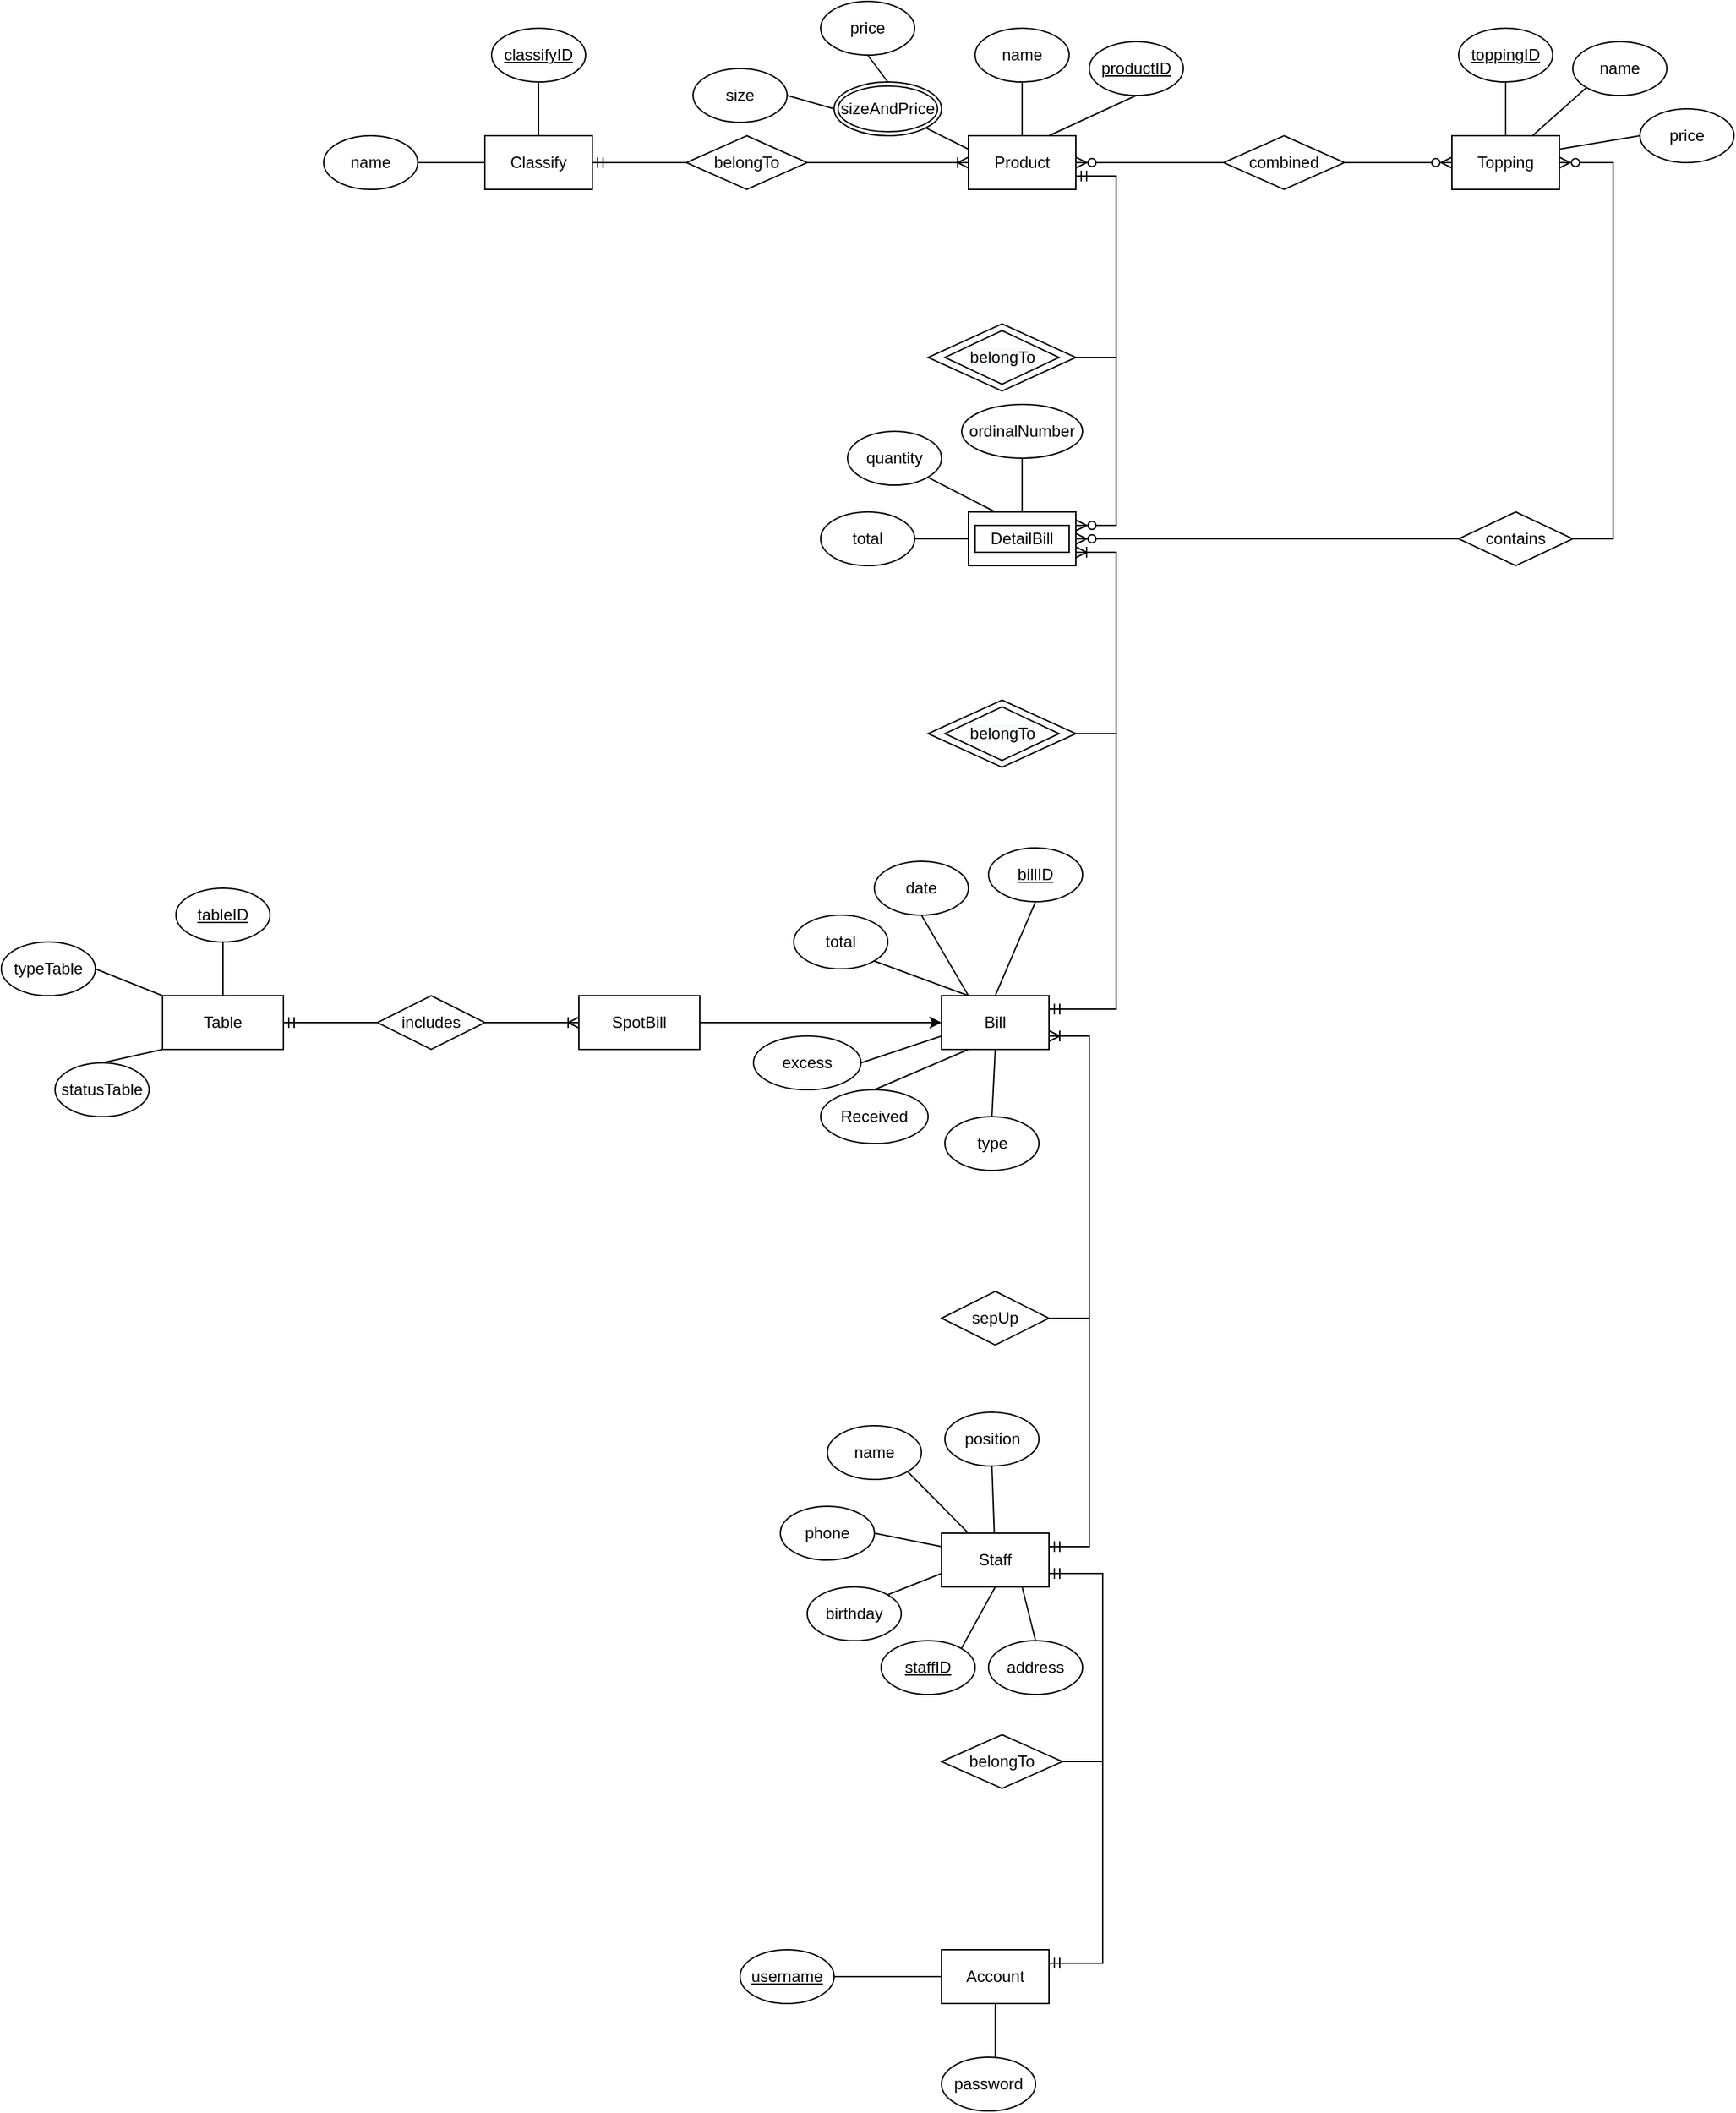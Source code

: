 <mxfile version="16.4.11" type="device"><diagram id="R2lEEEUBdFMjLlhIrx00" name="Page-1"><mxGraphModel dx="1888" dy="1741" grid="1" gridSize="10" guides="1" tooltips="1" connect="1" arrows="1" fold="1" page="1" pageScale="1" pageWidth="850" pageHeight="1100" math="0" shadow="0" extFonts="Permanent Marker^https://fonts.googleapis.com/css?family=Permanent+Marker"><root><mxCell id="0"/><mxCell id="1" parent="0"/><mxCell id="ZbQdIF7mU0XrxGSyRsRm-2" value="Product" style="whiteSpace=wrap;html=1;align=center;" parent="1" vertex="1"><mxGeometry x="360" y="80" width="80" height="40" as="geometry"/></mxCell><mxCell id="ZbQdIF7mU0XrxGSyRsRm-4" value="&lt;u&gt;productID&lt;/u&gt;" style="ellipse;whiteSpace=wrap;html=1;align=center;" parent="1" vertex="1"><mxGeometry x="450" y="10" width="70" height="40" as="geometry"/></mxCell><mxCell id="ZbQdIF7mU0XrxGSyRsRm-5" value="name" style="ellipse;whiteSpace=wrap;html=1;align=center;" parent="1" vertex="1"><mxGeometry x="365" width="70" height="40" as="geometry"/></mxCell><mxCell id="ZbQdIF7mU0XrxGSyRsRm-7" value="sizeAndPrice" style="ellipse;shape=doubleEllipse;margin=3;whiteSpace=wrap;html=1;align=center;" parent="1" vertex="1"><mxGeometry x="260" y="40" width="80" height="40" as="geometry"/></mxCell><mxCell id="ZbQdIF7mU0XrxGSyRsRm-14" value="" style="endArrow=none;html=1;rounded=0;exitX=0.75;exitY=0;exitDx=0;exitDy=0;entryX=0.5;entryY=1;entryDx=0;entryDy=0;" parent="1" source="ZbQdIF7mU0XrxGSyRsRm-2" target="ZbQdIF7mU0XrxGSyRsRm-4" edge="1"><mxGeometry relative="1" as="geometry"><mxPoint x="145" y="80" as="sourcePoint"/><mxPoint x="230" y="40" as="targetPoint"/></mxGeometry></mxCell><mxCell id="ZbQdIF7mU0XrxGSyRsRm-15" value="" style="endArrow=none;html=1;rounded=0;exitX=0.5;exitY=0;exitDx=0;exitDy=0;entryX=0.5;entryY=1;entryDx=0;entryDy=0;" parent="1" source="ZbQdIF7mU0XrxGSyRsRm-2" target="ZbQdIF7mU0XrxGSyRsRm-5" edge="1"><mxGeometry relative="1" as="geometry"><mxPoint x="260" y="100" as="sourcePoint"/><mxPoint x="345" y="60" as="targetPoint"/></mxGeometry></mxCell><mxCell id="ZbQdIF7mU0XrxGSyRsRm-16" value="" style="endArrow=none;html=1;rounded=0;exitX=0;exitY=0.25;exitDx=0;exitDy=0;entryX=1;entryY=1;entryDx=0;entryDy=0;" parent="1" source="ZbQdIF7mU0XrxGSyRsRm-2" target="ZbQdIF7mU0XrxGSyRsRm-7" edge="1"><mxGeometry relative="1" as="geometry"><mxPoint x="270" y="110" as="sourcePoint"/><mxPoint x="320" y="80" as="targetPoint"/></mxGeometry></mxCell><mxCell id="ZbQdIF7mU0XrxGSyRsRm-22" value="Classify" style="whiteSpace=wrap;html=1;align=center;" parent="1" vertex="1"><mxGeometry y="80" width="80" height="40" as="geometry"/></mxCell><mxCell id="ZbQdIF7mU0XrxGSyRsRm-23" value="&lt;u&gt;classifyID&lt;/u&gt;" style="ellipse;whiteSpace=wrap;html=1;align=center;" parent="1" vertex="1"><mxGeometry x="5" width="70" height="40" as="geometry"/></mxCell><mxCell id="ZbQdIF7mU0XrxGSyRsRm-25" value="name" style="ellipse;whiteSpace=wrap;html=1;align=center;" parent="1" vertex="1"><mxGeometry x="-120" y="80" width="70" height="40" as="geometry"/></mxCell><mxCell id="ZbQdIF7mU0XrxGSyRsRm-28" value="belongTo" style="shape=rhombus;perimeter=rhombusPerimeter;whiteSpace=wrap;html=1;align=center;" parent="1" vertex="1"><mxGeometry x="150" y="80" width="90" height="40" as="geometry"/></mxCell><mxCell id="ZbQdIF7mU0XrxGSyRsRm-31" value="" style="edgeStyle=entityRelationEdgeStyle;fontSize=12;html=1;endArrow=ERmandOne;rounded=0;exitX=0;exitY=0.5;exitDx=0;exitDy=0;entryX=1;entryY=0.5;entryDx=0;entryDy=0;" parent="1" source="ZbQdIF7mU0XrxGSyRsRm-28" target="ZbQdIF7mU0XrxGSyRsRm-22" edge="1"><mxGeometry width="100" height="100" relative="1" as="geometry"><mxPoint x="250" y="250" as="sourcePoint"/><mxPoint x="130" y="240" as="targetPoint"/></mxGeometry></mxCell><mxCell id="ZbQdIF7mU0XrxGSyRsRm-33" value="" style="endArrow=none;html=1;rounded=0;exitX=1;exitY=0.5;exitDx=0;exitDy=0;entryX=0;entryY=0.5;entryDx=0;entryDy=0;" parent="1" source="ZbQdIF7mU0XrxGSyRsRm-25" target="ZbQdIF7mU0XrxGSyRsRm-22" edge="1"><mxGeometry relative="1" as="geometry"><mxPoint x="220" y="200" as="sourcePoint"/><mxPoint y="70" as="targetPoint"/></mxGeometry></mxCell><mxCell id="ZbQdIF7mU0XrxGSyRsRm-34" value="" style="endArrow=none;html=1;rounded=0;exitX=0.5;exitY=1;exitDx=0;exitDy=0;entryX=0.5;entryY=0;entryDx=0;entryDy=0;" parent="1" source="ZbQdIF7mU0XrxGSyRsRm-23" target="ZbQdIF7mU0XrxGSyRsRm-22" edge="1"><mxGeometry relative="1" as="geometry"><mxPoint x="-30" y="110" as="sourcePoint"/><mxPoint x="10" y="110" as="targetPoint"/></mxGeometry></mxCell><mxCell id="ZbQdIF7mU0XrxGSyRsRm-35" value="Topping" style="whiteSpace=wrap;html=1;align=center;" parent="1" vertex="1"><mxGeometry x="720" y="80" width="80" height="40" as="geometry"/></mxCell><mxCell id="ZbQdIF7mU0XrxGSyRsRm-40" value="combined" style="shape=rhombus;perimeter=rhombusPerimeter;whiteSpace=wrap;html=1;align=center;" parent="1" vertex="1"><mxGeometry x="550" y="80" width="90" height="40" as="geometry"/></mxCell><mxCell id="ZbQdIF7mU0XrxGSyRsRm-41" value="" style="edgeStyle=entityRelationEdgeStyle;fontSize=12;html=1;endArrow=ERzeroToMany;endFill=1;rounded=0;exitX=0;exitY=0.5;exitDx=0;exitDy=0;entryX=1;entryY=0.5;entryDx=0;entryDy=0;" parent="1" source="ZbQdIF7mU0XrxGSyRsRm-40" target="ZbQdIF7mU0XrxGSyRsRm-2" edge="1"><mxGeometry width="100" height="100" relative="1" as="geometry"><mxPoint x="250" y="110" as="sourcePoint"/><mxPoint x="370" y="110" as="targetPoint"/></mxGeometry></mxCell><mxCell id="ZbQdIF7mU0XrxGSyRsRm-42" value="" style="edgeStyle=entityRelationEdgeStyle;fontSize=12;html=1;endArrow=ERzeroToMany;endFill=1;rounded=0;exitX=1;exitY=0.5;exitDx=0;exitDy=0;entryX=0;entryY=0.5;entryDx=0;entryDy=0;" parent="1" source="ZbQdIF7mU0XrxGSyRsRm-40" target="ZbQdIF7mU0XrxGSyRsRm-35" edge="1"><mxGeometry width="100" height="100" relative="1" as="geometry"><mxPoint x="260" y="120" as="sourcePoint"/><mxPoint x="380" y="120" as="targetPoint"/></mxGeometry></mxCell><mxCell id="ZbQdIF7mU0XrxGSyRsRm-43" value="&lt;u&gt;toppingID&lt;/u&gt;" style="ellipse;whiteSpace=wrap;html=1;align=center;" parent="1" vertex="1"><mxGeometry x="725" width="70" height="40" as="geometry"/></mxCell><mxCell id="ZbQdIF7mU0XrxGSyRsRm-44" value="name" style="ellipse;whiteSpace=wrap;html=1;align=center;" parent="1" vertex="1"><mxGeometry x="810" y="10" width="70" height="40" as="geometry"/></mxCell><mxCell id="ZbQdIF7mU0XrxGSyRsRm-45" value="price" style="ellipse;whiteSpace=wrap;html=1;align=center;" parent="1" vertex="1"><mxGeometry x="860" y="60" width="70" height="40" as="geometry"/></mxCell><mxCell id="ZbQdIF7mU0XrxGSyRsRm-48" value="" style="endArrow=none;html=1;rounded=0;exitX=0.5;exitY=1;exitDx=0;exitDy=0;entryX=0.5;entryY=0;entryDx=0;entryDy=0;" parent="1" source="ZbQdIF7mU0XrxGSyRsRm-43" target="ZbQdIF7mU0XrxGSyRsRm-35" edge="1"><mxGeometry relative="1" as="geometry"><mxPoint x="-20.569" y="64.322" as="sourcePoint"/><mxPoint x="10" y="90" as="targetPoint"/></mxGeometry></mxCell><mxCell id="ZbQdIF7mU0XrxGSyRsRm-49" value="" style="endArrow=none;html=1;rounded=0;exitX=0;exitY=1;exitDx=0;exitDy=0;entryX=0.75;entryY=0;entryDx=0;entryDy=0;" parent="1" source="ZbQdIF7mU0XrxGSyRsRm-44" target="ZbQdIF7mU0XrxGSyRsRm-35" edge="1"><mxGeometry relative="1" as="geometry"><mxPoint x="770" y="50" as="sourcePoint"/><mxPoint x="770" y="90" as="targetPoint"/></mxGeometry></mxCell><mxCell id="ZbQdIF7mU0XrxGSyRsRm-50" value="" style="endArrow=none;html=1;rounded=0;exitX=0;exitY=0.5;exitDx=0;exitDy=0;entryX=1;entryY=0.25;entryDx=0;entryDy=0;" parent="1" source="ZbQdIF7mU0XrxGSyRsRm-45" target="ZbQdIF7mU0XrxGSyRsRm-35" edge="1"><mxGeometry relative="1" as="geometry"><mxPoint x="780" y="60" as="sourcePoint"/><mxPoint x="780" y="100" as="targetPoint"/></mxGeometry></mxCell><mxCell id="ZbQdIF7mU0XrxGSyRsRm-53" value="" style="whiteSpace=wrap;html=1;align=center;" parent="1" vertex="1"><mxGeometry x="360" y="360" width="80" height="40" as="geometry"/></mxCell><mxCell id="ZbQdIF7mU0XrxGSyRsRm-62" value="" style="edgeStyle=entityRelationEdgeStyle;fontSize=12;html=1;endArrow=ERmandOne;rounded=0;exitX=1;exitY=0.5;exitDx=0;exitDy=0;entryX=1;entryY=0.75;entryDx=0;entryDy=0;" parent="1" source="pHHCfDDqwpIicBsVPzq1-52" target="ZbQdIF7mU0XrxGSyRsRm-2" edge="1"><mxGeometry width="100" height="100" relative="1" as="geometry"><mxPoint x="440" y="240" as="sourcePoint"/><mxPoint x="450" y="110" as="targetPoint"/></mxGeometry></mxCell><mxCell id="ZbQdIF7mU0XrxGSyRsRm-65" value="" style="edgeStyle=entityRelationEdgeStyle;fontSize=12;html=1;endArrow=ERzeroToMany;endFill=1;rounded=0;entryX=1;entryY=0.25;entryDx=0;entryDy=0;exitX=1;exitY=0.5;exitDx=0;exitDy=0;" parent="1" source="pHHCfDDqwpIicBsVPzq1-52" target="ZbQdIF7mU0XrxGSyRsRm-53" edge="1"><mxGeometry width="100" height="100" relative="1" as="geometry"><mxPoint x="440" y="240" as="sourcePoint"/><mxPoint x="440" y="290" as="targetPoint"/></mxGeometry></mxCell><mxCell id="ZbQdIF7mU0XrxGSyRsRm-66" value="" style="shape=rhombus;perimeter=rhombusPerimeter;whiteSpace=wrap;html=1;align=center;" parent="1" vertex="1"><mxGeometry x="330" y="500" width="110" height="50" as="geometry"/></mxCell><mxCell id="ZbQdIF7mU0XrxGSyRsRm-69" value="" style="edgeStyle=entityRelationEdgeStyle;fontSize=12;html=1;endArrow=ERoneToMany;rounded=0;entryX=1;entryY=0.75;entryDx=0;entryDy=0;exitX=1;exitY=0.5;exitDx=0;exitDy=0;" parent="1" source="ZbQdIF7mU0XrxGSyRsRm-66" target="ZbQdIF7mU0XrxGSyRsRm-53" edge="1"><mxGeometry width="100" height="100" relative="1" as="geometry"><mxPoint x="440" y="520" as="sourcePoint"/><mxPoint x="440" y="410" as="targetPoint"/></mxGeometry></mxCell><mxCell id="ZbQdIF7mU0XrxGSyRsRm-74" value="contains" style="shape=rhombus;perimeter=rhombusPerimeter;whiteSpace=wrap;html=1;align=center;" parent="1" vertex="1"><mxGeometry x="725" y="360" width="85" height="40" as="geometry"/></mxCell><mxCell id="ZbQdIF7mU0XrxGSyRsRm-76" value="" style="edgeStyle=entityRelationEdgeStyle;fontSize=12;html=1;endArrow=ERzeroToMany;endFill=1;rounded=0;entryX=1;entryY=0.5;entryDx=0;entryDy=0;exitX=0;exitY=0.5;exitDx=0;exitDy=0;" parent="1" source="ZbQdIF7mU0XrxGSyRsRm-74" target="ZbQdIF7mU0XrxGSyRsRm-53" edge="1"><mxGeometry width="100" height="100" relative="1" as="geometry"><mxPoint x="340" y="390" as="sourcePoint"/><mxPoint x="440" y="290" as="targetPoint"/></mxGeometry></mxCell><mxCell id="ZbQdIF7mU0XrxGSyRsRm-77" value="" style="edgeStyle=entityRelationEdgeStyle;fontSize=12;html=1;endArrow=ERzeroToMany;endFill=1;rounded=0;entryX=1;entryY=0.5;entryDx=0;entryDy=0;" parent="1" target="ZbQdIF7mU0XrxGSyRsRm-35" edge="1"><mxGeometry width="100" height="100" relative="1" as="geometry"><mxPoint x="810" y="380" as="sourcePoint"/><mxPoint x="710" y="120" as="targetPoint"/></mxGeometry></mxCell><mxCell id="ZbQdIF7mU0XrxGSyRsRm-79" value="Bill" style="whiteSpace=wrap;html=1;align=center;verticalAlign=middle;" parent="1" vertex="1"><mxGeometry x="340" y="720" width="80" height="40" as="geometry"/></mxCell><mxCell id="ciPqJdwNinJ6zDQRf3ck-5" value="SpotBill" style="whiteSpace=wrap;html=1;align=center;" parent="1" vertex="1"><mxGeometry x="70" y="720" width="90" height="40" as="geometry"/></mxCell><mxCell id="ciPqJdwNinJ6zDQRf3ck-34" value="Staff" style="whiteSpace=wrap;html=1;align=center;" parent="1" vertex="1"><mxGeometry x="340" y="1120" width="80" height="40" as="geometry"/></mxCell><mxCell id="ciPqJdwNinJ6zDQRf3ck-39" value="Account" style="whiteSpace=wrap;html=1;align=center;" parent="1" vertex="1"><mxGeometry x="340" y="1430" width="80" height="40" as="geometry"/></mxCell><mxCell id="ciPqJdwNinJ6zDQRf3ck-59" value="ordinalNumber" style="ellipse;whiteSpace=wrap;html=1;align=center;" parent="1" vertex="1"><mxGeometry x="355" y="280" width="90" height="40" as="geometry"/></mxCell><mxCell id="ciPqJdwNinJ6zDQRf3ck-61" value="quantity" style="ellipse;whiteSpace=wrap;html=1;align=center;" parent="1" vertex="1"><mxGeometry x="270" y="300" width="70" height="40" as="geometry"/></mxCell><mxCell id="ciPqJdwNinJ6zDQRf3ck-62" value="total" style="ellipse;whiteSpace=wrap;html=1;align=center;" parent="1" vertex="1"><mxGeometry x="250" y="360" width="70" height="40" as="geometry"/></mxCell><mxCell id="ciPqJdwNinJ6zDQRf3ck-63" value="" style="endArrow=none;html=1;rounded=0;exitX=0.5;exitY=1;exitDx=0;exitDy=0;entryX=0.5;entryY=0;entryDx=0;entryDy=0;" parent="1" source="ciPqJdwNinJ6zDQRf3ck-59" target="ZbQdIF7mU0XrxGSyRsRm-53" edge="1"><mxGeometry relative="1" as="geometry"><mxPoint x="340" y="390" as="sourcePoint"/><mxPoint x="500" y="390" as="targetPoint"/></mxGeometry></mxCell><mxCell id="ciPqJdwNinJ6zDQRf3ck-65" value="" style="endArrow=none;html=1;rounded=0;exitX=1;exitY=1;exitDx=0;exitDy=0;entryX=0.25;entryY=0;entryDx=0;entryDy=0;" parent="1" source="ciPqJdwNinJ6zDQRf3ck-61" target="ZbQdIF7mU0XrxGSyRsRm-53" edge="1"><mxGeometry relative="1" as="geometry"><mxPoint x="410" y="330" as="sourcePoint"/><mxPoint x="410" y="370" as="targetPoint"/></mxGeometry></mxCell><mxCell id="ciPqJdwNinJ6zDQRf3ck-66" value="" style="endArrow=none;html=1;rounded=0;exitX=1;exitY=0.5;exitDx=0;exitDy=0;entryX=0;entryY=0.5;entryDx=0;entryDy=0;" parent="1" source="ciPqJdwNinJ6zDQRf3ck-62" target="ZbQdIF7mU0XrxGSyRsRm-53" edge="1"><mxGeometry relative="1" as="geometry"><mxPoint x="420" y="340" as="sourcePoint"/><mxPoint x="420" y="380" as="targetPoint"/></mxGeometry></mxCell><mxCell id="ciPqJdwNinJ6zDQRf3ck-72" value="date" style="ellipse;whiteSpace=wrap;html=1;align=center;verticalAlign=middle;" parent="1" vertex="1"><mxGeometry x="290" y="620" width="70" height="40" as="geometry"/></mxCell><mxCell id="ciPqJdwNinJ6zDQRf3ck-75" value="Received" style="ellipse;whiteSpace=wrap;html=1;align=center;verticalAlign=middle;" parent="1" vertex="1"><mxGeometry x="250" y="790" width="80" height="40" as="geometry"/></mxCell><mxCell id="ciPqJdwNinJ6zDQRf3ck-106" value="" style="endArrow=none;html=1;rounded=0;exitX=0.5;exitY=1;exitDx=0;exitDy=0;entryX=0.25;entryY=0;entryDx=0;entryDy=0;verticalAlign=middle;" parent="1" source="ciPqJdwNinJ6zDQRf3ck-72" target="ZbQdIF7mU0XrxGSyRsRm-79" edge="1"><mxGeometry relative="1" as="geometry"><mxPoint x="-580.251" y="600.002" as="sourcePoint"/><mxPoint x="-520" y="660" as="targetPoint"/></mxGeometry></mxCell><mxCell id="ciPqJdwNinJ6zDQRf3ck-111" value="" style="endArrow=none;html=1;rounded=0;entryX=0.5;entryY=0;entryDx=0;entryDy=0;verticalAlign=middle;exitX=0.25;exitY=1;exitDx=0;exitDy=0;" parent="1" source="ZbQdIF7mU0XrxGSyRsRm-79" target="ciPqJdwNinJ6zDQRf3ck-75" edge="1"><mxGeometry relative="1" as="geometry"><mxPoint x="390" y="900" as="sourcePoint"/><mxPoint x="430" y="910" as="targetPoint"/></mxGeometry></mxCell><mxCell id="ciPqJdwNinJ6zDQRf3ck-146" value="&lt;u&gt;username&lt;/u&gt;" style="ellipse;whiteSpace=wrap;html=1;align=center;" parent="1" vertex="1"><mxGeometry x="190" y="1430" width="70" height="40" as="geometry"/></mxCell><mxCell id="ciPqJdwNinJ6zDQRf3ck-147" value="password" style="ellipse;whiteSpace=wrap;html=1;align=center;" parent="1" vertex="1"><mxGeometry x="340" y="1510" width="70" height="40" as="geometry"/></mxCell><mxCell id="ciPqJdwNinJ6zDQRf3ck-148" value="" style="endArrow=none;html=1;rounded=0;entryX=1;entryY=0.5;entryDx=0;entryDy=0;exitX=0;exitY=0.5;exitDx=0;exitDy=0;" parent="1" source="ciPqJdwNinJ6zDQRf3ck-39" target="ciPqJdwNinJ6zDQRf3ck-146" edge="1"><mxGeometry relative="1" as="geometry"><mxPoint x="140" y="1300" as="sourcePoint"/><mxPoint x="300" y="1300" as="targetPoint"/></mxGeometry></mxCell><mxCell id="ciPqJdwNinJ6zDQRf3ck-149" value="" style="endArrow=none;html=1;rounded=0;exitX=0.5;exitY=1;exitDx=0;exitDy=0;" parent="1" source="ciPqJdwNinJ6zDQRf3ck-39" edge="1"><mxGeometry relative="1" as="geometry"><mxPoint x="500" y="1360" as="sourcePoint"/><mxPoint x="380" y="1510" as="targetPoint"/></mxGeometry></mxCell><mxCell id="ciPqJdwNinJ6zDQRf3ck-212" value="sepUp" style="shape=rhombus;perimeter=rhombusPerimeter;whiteSpace=wrap;html=1;align=center;" parent="1" vertex="1"><mxGeometry x="340" y="940" width="80" height="40" as="geometry"/></mxCell><mxCell id="ciPqJdwNinJ6zDQRf3ck-213" value="" style="edgeStyle=entityRelationEdgeStyle;fontSize=12;html=1;endArrow=ERmandOne;rounded=0;entryX=1;entryY=0.25;entryDx=0;entryDy=0;" parent="1" target="ciPqJdwNinJ6zDQRf3ck-34" edge="1"><mxGeometry width="100" height="100" relative="1" as="geometry"><mxPoint x="420" y="960" as="sourcePoint"/><mxPoint x="590" y="790" as="targetPoint"/></mxGeometry></mxCell><mxCell id="ciPqJdwNinJ6zDQRf3ck-238" value="belongTo" style="shape=rhombus;perimeter=rhombusPerimeter;whiteSpace=wrap;html=1;align=center;" parent="1" vertex="1"><mxGeometry x="340" y="1270" width="90" height="40" as="geometry"/></mxCell><mxCell id="ciPqJdwNinJ6zDQRf3ck-241" value="" style="edgeStyle=entityRelationEdgeStyle;fontSize=12;html=1;endArrow=ERmandOne;rounded=0;entryX=1;entryY=0.75;entryDx=0;entryDy=0;" parent="1" target="ciPqJdwNinJ6zDQRf3ck-34" edge="1"><mxGeometry width="100" height="100" relative="1" as="geometry"><mxPoint x="430" y="1290" as="sourcePoint"/><mxPoint x="430" y="590" as="targetPoint"/></mxGeometry></mxCell><mxCell id="ciPqJdwNinJ6zDQRf3ck-243" value="" style="edgeStyle=entityRelationEdgeStyle;fontSize=12;html=1;endArrow=ERmandOne;rounded=0;entryX=1;entryY=0.25;entryDx=0;entryDy=0;" parent="1" target="ciPqJdwNinJ6zDQRf3ck-39" edge="1"><mxGeometry width="100" height="100" relative="1" as="geometry"><mxPoint x="430" y="1290" as="sourcePoint"/><mxPoint x="440" y="600" as="targetPoint"/></mxGeometry></mxCell><mxCell id="-OtiWNJrZt8Lr3tXhKue-3" value="size" style="ellipse;whiteSpace=wrap;html=1;align=center;" parent="1" vertex="1"><mxGeometry x="155" y="30" width="70" height="40" as="geometry"/></mxCell><mxCell id="-OtiWNJrZt8Lr3tXhKue-4" value="price" style="ellipse;whiteSpace=wrap;html=1;align=center;" parent="1" vertex="1"><mxGeometry x="250" y="-20" width="70" height="40" as="geometry"/></mxCell><mxCell id="-OtiWNJrZt8Lr3tXhKue-5" value="" style="endArrow=none;html=1;rounded=0;exitX=0.5;exitY=1;exitDx=0;exitDy=0;entryX=0.5;entryY=0;entryDx=0;entryDy=0;" parent="1" source="-OtiWNJrZt8Lr3tXhKue-4" target="ZbQdIF7mU0XrxGSyRsRm-7" edge="1"><mxGeometry relative="1" as="geometry"><mxPoint x="50" y="50" as="sourcePoint"/><mxPoint x="50" y="90" as="targetPoint"/></mxGeometry></mxCell><mxCell id="-OtiWNJrZt8Lr3tXhKue-6" value="" style="endArrow=none;html=1;rounded=0;exitX=1;exitY=0.5;exitDx=0;exitDy=0;entryX=0;entryY=0.5;entryDx=0;entryDy=0;" parent="1" source="-OtiWNJrZt8Lr3tXhKue-3" target="ZbQdIF7mU0XrxGSyRsRm-7" edge="1"><mxGeometry relative="1" as="geometry"><mxPoint x="60" y="60" as="sourcePoint"/><mxPoint x="60" y="100" as="targetPoint"/></mxGeometry></mxCell><mxCell id="-OtiWNJrZt8Lr3tXhKue-7" value="position" style="ellipse;whiteSpace=wrap;html=1;align=center;verticalAlign=middle;" parent="1" vertex="1"><mxGeometry x="342.5" y="1030" width="70" height="40" as="geometry"/></mxCell><mxCell id="-OtiWNJrZt8Lr3tXhKue-8" value="" style="endArrow=none;html=1;rounded=0;exitX=0.5;exitY=1;exitDx=0;exitDy=0;verticalAlign=middle;" parent="1" source="-OtiWNJrZt8Lr3tXhKue-7" target="ciPqJdwNinJ6zDQRf3ck-34" edge="1"><mxGeometry relative="1" as="geometry"><mxPoint x="390" y="840" as="sourcePoint"/><mxPoint x="390" y="880" as="targetPoint"/></mxGeometry></mxCell><mxCell id="pHHCfDDqwpIicBsVPzq1-1" value="&lt;u&gt;billID&lt;/u&gt;" style="ellipse;whiteSpace=wrap;html=1;align=center;verticalAlign=middle;" parent="1" vertex="1"><mxGeometry x="375" y="610" width="70" height="40" as="geometry"/></mxCell><mxCell id="pHHCfDDqwpIicBsVPzq1-3" value="" style="edgeStyle=entityRelationEdgeStyle;fontSize=12;html=1;endArrow=ERmandOne;rounded=0;entryX=1;entryY=0.25;entryDx=0;entryDy=0;entryPerimeter=0;" parent="1" target="ZbQdIF7mU0XrxGSyRsRm-79" edge="1"><mxGeometry width="100" height="100" relative="1" as="geometry"><mxPoint x="440" y="525" as="sourcePoint"/><mxPoint x="560" y="450" as="targetPoint"/></mxGeometry></mxCell><mxCell id="pHHCfDDqwpIicBsVPzq1-4" value="" style="endArrow=none;html=1;rounded=0;exitX=0.5;exitY=1;exitDx=0;exitDy=0;entryX=0.5;entryY=0;entryDx=0;entryDy=0;" parent="1" source="pHHCfDDqwpIicBsVPzq1-1" target="ZbQdIF7mU0XrxGSyRsRm-79" edge="1"><mxGeometry relative="1" as="geometry"><mxPoint x="430" y="500" as="sourcePoint"/><mxPoint x="590" y="500" as="targetPoint"/></mxGeometry></mxCell><mxCell id="pHHCfDDqwpIicBsVPzq1-6" value="type" style="ellipse;whiteSpace=wrap;html=1;align=center;verticalAlign=middle;" parent="1" vertex="1"><mxGeometry x="342.5" y="810" width="70" height="40" as="geometry"/></mxCell><mxCell id="pHHCfDDqwpIicBsVPzq1-7" value="" style="endArrow=none;html=1;rounded=0;entryX=0.5;entryY=0;entryDx=0;entryDy=0;exitX=0.5;exitY=1;exitDx=0;exitDy=0;" parent="1" source="ZbQdIF7mU0XrxGSyRsRm-79" target="pHHCfDDqwpIicBsVPzq1-6" edge="1"><mxGeometry relative="1" as="geometry"><mxPoint x="440" y="750" as="sourcePoint"/><mxPoint x="450" y="660" as="targetPoint"/></mxGeometry></mxCell><mxCell id="pHHCfDDqwpIicBsVPzq1-8" value="total" style="ellipse;whiteSpace=wrap;html=1;align=center;verticalAlign=middle;" parent="1" vertex="1"><mxGeometry x="230" y="660" width="70" height="40" as="geometry"/></mxCell><mxCell id="pHHCfDDqwpIicBsVPzq1-9" value="" style="endArrow=none;html=1;rounded=0;exitX=1;exitY=1;exitDx=0;exitDy=0;entryX=0.25;entryY=0;entryDx=0;entryDy=0;" parent="1" source="pHHCfDDqwpIicBsVPzq1-8" target="ZbQdIF7mU0XrxGSyRsRm-79" edge="1"><mxGeometry relative="1" as="geometry"><mxPoint x="290" y="660" as="sourcePoint"/><mxPoint x="450" y="660" as="targetPoint"/></mxGeometry></mxCell><mxCell id="pHHCfDDqwpIicBsVPzq1-11" value="" style="endArrow=classic;html=1;rounded=0;exitX=1;exitY=0.5;exitDx=0;exitDy=0;entryX=0;entryY=0.5;entryDx=0;entryDy=0;" parent="1" source="ciPqJdwNinJ6zDQRf3ck-5" target="ZbQdIF7mU0XrxGSyRsRm-79" edge="1"><mxGeometry width="50" height="50" relative="1" as="geometry"><mxPoint x="340" y="810" as="sourcePoint"/><mxPoint x="390" y="760" as="targetPoint"/></mxGeometry></mxCell><mxCell id="pHHCfDDqwpIicBsVPzq1-12" value="" style="edgeStyle=entityRelationEdgeStyle;fontSize=12;html=1;endArrow=ERoneToMany;rounded=0;entryX=1;entryY=0.75;entryDx=0;entryDy=0;" parent="1" target="ZbQdIF7mU0XrxGSyRsRm-79" edge="1"><mxGeometry width="100" height="100" relative="1" as="geometry"><mxPoint x="420" y="960" as="sourcePoint"/><mxPoint x="490" y="790" as="targetPoint"/></mxGeometry></mxCell><mxCell id="pHHCfDDqwpIicBsVPzq1-32" value="name" style="ellipse;whiteSpace=wrap;html=1;align=center;verticalAlign=middle;" parent="1" vertex="1"><mxGeometry x="255" y="1040" width="70" height="40" as="geometry"/></mxCell><mxCell id="pHHCfDDqwpIicBsVPzq1-35" value="birthday" style="ellipse;whiteSpace=wrap;html=1;align=center;verticalAlign=middle;" parent="1" vertex="1"><mxGeometry x="240" y="1160" width="70" height="40" as="geometry"/></mxCell><mxCell id="pHHCfDDqwpIicBsVPzq1-36" value="address" style="ellipse;whiteSpace=wrap;html=1;align=center;verticalAlign=middle;" parent="1" vertex="1"><mxGeometry x="375" y="1200" width="70" height="40" as="geometry"/></mxCell><mxCell id="pHHCfDDqwpIicBsVPzq1-37" value="phone" style="ellipse;whiteSpace=wrap;html=1;align=center;verticalAlign=middle;" parent="1" vertex="1"><mxGeometry x="220" y="1100" width="70" height="40" as="geometry"/></mxCell><mxCell id="pHHCfDDqwpIicBsVPzq1-38" value="&lt;u&gt;staffID&lt;/u&gt;" style="ellipse;whiteSpace=wrap;html=1;align=center;verticalAlign=middle;" parent="1" vertex="1"><mxGeometry x="295" y="1200" width="70" height="40" as="geometry"/></mxCell><mxCell id="pHHCfDDqwpIicBsVPzq1-39" value="" style="endArrow=none;html=1;rounded=0;exitX=1;exitY=1;exitDx=0;exitDy=0;entryX=0.25;entryY=0;entryDx=0;entryDy=0;" parent="1" source="pHHCfDDqwpIicBsVPzq1-32" target="ciPqJdwNinJ6zDQRf3ck-34" edge="1"><mxGeometry relative="1" as="geometry"><mxPoint x="290" y="1160" as="sourcePoint"/><mxPoint x="340" y="1130" as="targetPoint"/></mxGeometry></mxCell><mxCell id="pHHCfDDqwpIicBsVPzq1-41" value="" style="endArrow=none;html=1;rounded=0;exitX=1;exitY=0;exitDx=0;exitDy=0;entryX=0;entryY=0.75;entryDx=0;entryDy=0;" parent="1" source="pHHCfDDqwpIicBsVPzq1-35" target="ciPqJdwNinJ6zDQRf3ck-34" edge="1"><mxGeometry relative="1" as="geometry"><mxPoint x="305" y="1190" as="sourcePoint"/><mxPoint x="350" y="1160" as="targetPoint"/></mxGeometry></mxCell><mxCell id="pHHCfDDqwpIicBsVPzq1-42" value="" style="endArrow=none;html=1;rounded=0;exitX=0.5;exitY=0;exitDx=0;exitDy=0;entryX=0.75;entryY=1;entryDx=0;entryDy=0;" parent="1" source="pHHCfDDqwpIicBsVPzq1-36" target="ciPqJdwNinJ6zDQRf3ck-34" edge="1"><mxGeometry relative="1" as="geometry"><mxPoint x="315" y="1200" as="sourcePoint"/><mxPoint x="360" y="1170" as="targetPoint"/></mxGeometry></mxCell><mxCell id="pHHCfDDqwpIicBsVPzq1-43" value="" style="endArrow=none;html=1;rounded=0;exitX=1;exitY=0.5;exitDx=0;exitDy=0;entryX=0;entryY=0.25;entryDx=0;entryDy=0;" parent="1" source="pHHCfDDqwpIicBsVPzq1-37" target="ciPqJdwNinJ6zDQRf3ck-34" edge="1"><mxGeometry relative="1" as="geometry"><mxPoint x="325" y="1210" as="sourcePoint"/><mxPoint x="370" y="1180" as="targetPoint"/></mxGeometry></mxCell><mxCell id="pHHCfDDqwpIicBsVPzq1-44" value="" style="endArrow=none;html=1;rounded=0;exitX=1;exitY=0;exitDx=0;exitDy=0;entryX=0.5;entryY=1;entryDx=0;entryDy=0;" parent="1" source="pHHCfDDqwpIicBsVPzq1-38" target="ciPqJdwNinJ6zDQRf3ck-34" edge="1"><mxGeometry relative="1" as="geometry"><mxPoint x="335" y="1220" as="sourcePoint"/><mxPoint x="380" y="1190" as="targetPoint"/></mxGeometry></mxCell><mxCell id="pHHCfDDqwpIicBsVPzq1-46" value="&lt;span&gt;DetailBill&lt;/span&gt;" style="rounded=0;whiteSpace=wrap;html=1;" parent="1" vertex="1"><mxGeometry x="365" y="370" width="70" height="20" as="geometry"/></mxCell><mxCell id="pHHCfDDqwpIicBsVPzq1-50" value="&#10;&#10;&lt;span style=&quot;color: rgb(0, 0, 0); font-family: helvetica; font-size: 12px; font-style: normal; font-weight: 400; letter-spacing: normal; text-align: center; text-indent: 0px; text-transform: none; word-spacing: 0px; background-color: rgb(248, 249, 250); display: inline; float: none;&quot;&gt;belongTo&lt;/span&gt;&#10;&#10;" style="rhombus;whiteSpace=wrap;html=1;" parent="1" vertex="1"><mxGeometry x="342.5" y="505" width="85" height="40" as="geometry"/></mxCell><mxCell id="pHHCfDDqwpIicBsVPzq1-52" value="" style="shape=rhombus;perimeter=rhombusPerimeter;whiteSpace=wrap;html=1;align=center;" parent="1" vertex="1"><mxGeometry x="330" y="220" width="110" height="50" as="geometry"/></mxCell><mxCell id="pHHCfDDqwpIicBsVPzq1-53" value="&#10;&#10;&lt;span style=&quot;color: rgb(0, 0, 0); font-family: helvetica; font-size: 12px; font-style: normal; font-weight: 400; letter-spacing: normal; text-align: center; text-indent: 0px; text-transform: none; word-spacing: 0px; background-color: rgb(248, 249, 250); display: inline; float: none;&quot;&gt;belongTo&lt;/span&gt;&#10;&#10;" style="rhombus;whiteSpace=wrap;html=1;" parent="1" vertex="1"><mxGeometry x="342.5" y="225" width="85" height="40" as="geometry"/></mxCell><mxCell id="0TOyEIkkd8K7BohkRuIb-2" value="Table" style="whiteSpace=wrap;html=1;align=center;" parent="1" vertex="1"><mxGeometry x="-240" y="720" width="90" height="40" as="geometry"/></mxCell><mxCell id="0TOyEIkkd8K7BohkRuIb-3" value="includes" style="rhombus;whiteSpace=wrap;html=1;" parent="1" vertex="1"><mxGeometry x="-80" y="720" width="80" height="40" as="geometry"/></mxCell><mxCell id="o0k1ZiNoSijvxGAhyT4Q-1" value="" style="edgeStyle=entityRelationEdgeStyle;fontSize=12;html=1;endArrow=ERoneToMany;rounded=0;exitX=1;exitY=0.5;exitDx=0;exitDy=0;entryX=0;entryY=0.5;entryDx=0;entryDy=0;" parent="1" source="ZbQdIF7mU0XrxGSyRsRm-28" target="ZbQdIF7mU0XrxGSyRsRm-2" edge="1"><mxGeometry width="100" height="100" relative="1" as="geometry"><mxPoint x="330" y="350" as="sourcePoint"/><mxPoint x="430" y="250" as="targetPoint"/></mxGeometry></mxCell><mxCell id="o0k1ZiNoSijvxGAhyT4Q-2" value="" style="edgeStyle=entityRelationEdgeStyle;fontSize=12;html=1;endArrow=ERoneToMany;rounded=0;entryX=0;entryY=0.5;entryDx=0;entryDy=0;exitX=1;exitY=0.5;exitDx=0;exitDy=0;" parent="1" source="0TOyEIkkd8K7BohkRuIb-3" target="ciPqJdwNinJ6zDQRf3ck-5" edge="1"><mxGeometry width="100" height="100" relative="1" as="geometry"><mxPoint x="-70" y="800" as="sourcePoint"/><mxPoint x="30" y="550" as="targetPoint"/></mxGeometry></mxCell><mxCell id="o0k1ZiNoSijvxGAhyT4Q-3" value="" style="edgeStyle=entityRelationEdgeStyle;fontSize=12;html=1;endArrow=ERmandOne;rounded=0;exitX=0;exitY=0.5;exitDx=0;exitDy=0;entryX=1;entryY=0.5;entryDx=0;entryDy=0;" parent="1" source="0TOyEIkkd8K7BohkRuIb-3" target="0TOyEIkkd8K7BohkRuIb-2" edge="1"><mxGeometry width="100" height="100" relative="1" as="geometry"><mxPoint x="-70" y="650" as="sourcePoint"/><mxPoint x="30" y="550" as="targetPoint"/></mxGeometry></mxCell><mxCell id="o0k1ZiNoSijvxGAhyT4Q-4" value="&lt;u&gt;tableID&lt;/u&gt;" style="ellipse;whiteSpace=wrap;html=1;align=center;verticalAlign=middle;" parent="1" vertex="1"><mxGeometry x="-230" y="640" width="70" height="40" as="geometry"/></mxCell><mxCell id="o0k1ZiNoSijvxGAhyT4Q-5" value="typeTable" style="ellipse;whiteSpace=wrap;html=1;align=center;verticalAlign=middle;" parent="1" vertex="1"><mxGeometry x="-360" y="680" width="70" height="40" as="geometry"/></mxCell><mxCell id="o0k1ZiNoSijvxGAhyT4Q-6" value="statusTable" style="ellipse;whiteSpace=wrap;html=1;align=center;verticalAlign=middle;" parent="1" vertex="1"><mxGeometry x="-320" y="770" width="70" height="40" as="geometry"/></mxCell><mxCell id="o0k1ZiNoSijvxGAhyT4Q-7" value="" style="endArrow=none;html=1;rounded=0;exitX=0.5;exitY=1;exitDx=0;exitDy=0;entryX=0.5;entryY=0;entryDx=0;entryDy=0;" parent="1" source="o0k1ZiNoSijvxGAhyT4Q-4" target="0TOyEIkkd8K7BohkRuIb-2" edge="1"><mxGeometry relative="1" as="geometry"><mxPoint x="-100" y="600" as="sourcePoint"/><mxPoint x="60" y="600" as="targetPoint"/></mxGeometry></mxCell><mxCell id="o0k1ZiNoSijvxGAhyT4Q-8" value="" style="endArrow=none;html=1;rounded=0;exitX=1;exitY=0.5;exitDx=0;exitDy=0;entryX=0;entryY=0;entryDx=0;entryDy=0;" parent="1" source="o0k1ZiNoSijvxGAhyT4Q-5" target="0TOyEIkkd8K7BohkRuIb-2" edge="1"><mxGeometry relative="1" as="geometry"><mxPoint x="-100" y="600" as="sourcePoint"/><mxPoint x="60" y="600" as="targetPoint"/></mxGeometry></mxCell><mxCell id="o0k1ZiNoSijvxGAhyT4Q-9" value="" style="endArrow=none;html=1;rounded=0;exitX=0.5;exitY=0;exitDx=0;exitDy=0;entryX=0;entryY=1;entryDx=0;entryDy=0;" parent="1" source="o0k1ZiNoSijvxGAhyT4Q-6" target="0TOyEIkkd8K7BohkRuIb-2" edge="1"><mxGeometry relative="1" as="geometry"><mxPoint x="-100" y="600" as="sourcePoint"/><mxPoint x="60" y="600" as="targetPoint"/></mxGeometry></mxCell><mxCell id="namXxJ5Tn7Cc2noT4dKP-1" value="excess" style="ellipse;whiteSpace=wrap;html=1;align=center;verticalAlign=middle;" vertex="1" parent="1"><mxGeometry x="200" y="750" width="80" height="40" as="geometry"/></mxCell><mxCell id="namXxJ5Tn7Cc2noT4dKP-2" value="" style="endArrow=none;html=1;rounded=0;exitX=1;exitY=0.5;exitDx=0;exitDy=0;entryX=0;entryY=0.75;entryDx=0;entryDy=0;" edge="1" parent="1" source="namXxJ5Tn7Cc2noT4dKP-1" target="ZbQdIF7mU0XrxGSyRsRm-79"><mxGeometry width="50" height="50" relative="1" as="geometry"><mxPoint x="340" y="630" as="sourcePoint"/><mxPoint x="390" y="580" as="targetPoint"/></mxGeometry></mxCell></root></mxGraphModel></diagram></mxfile>
